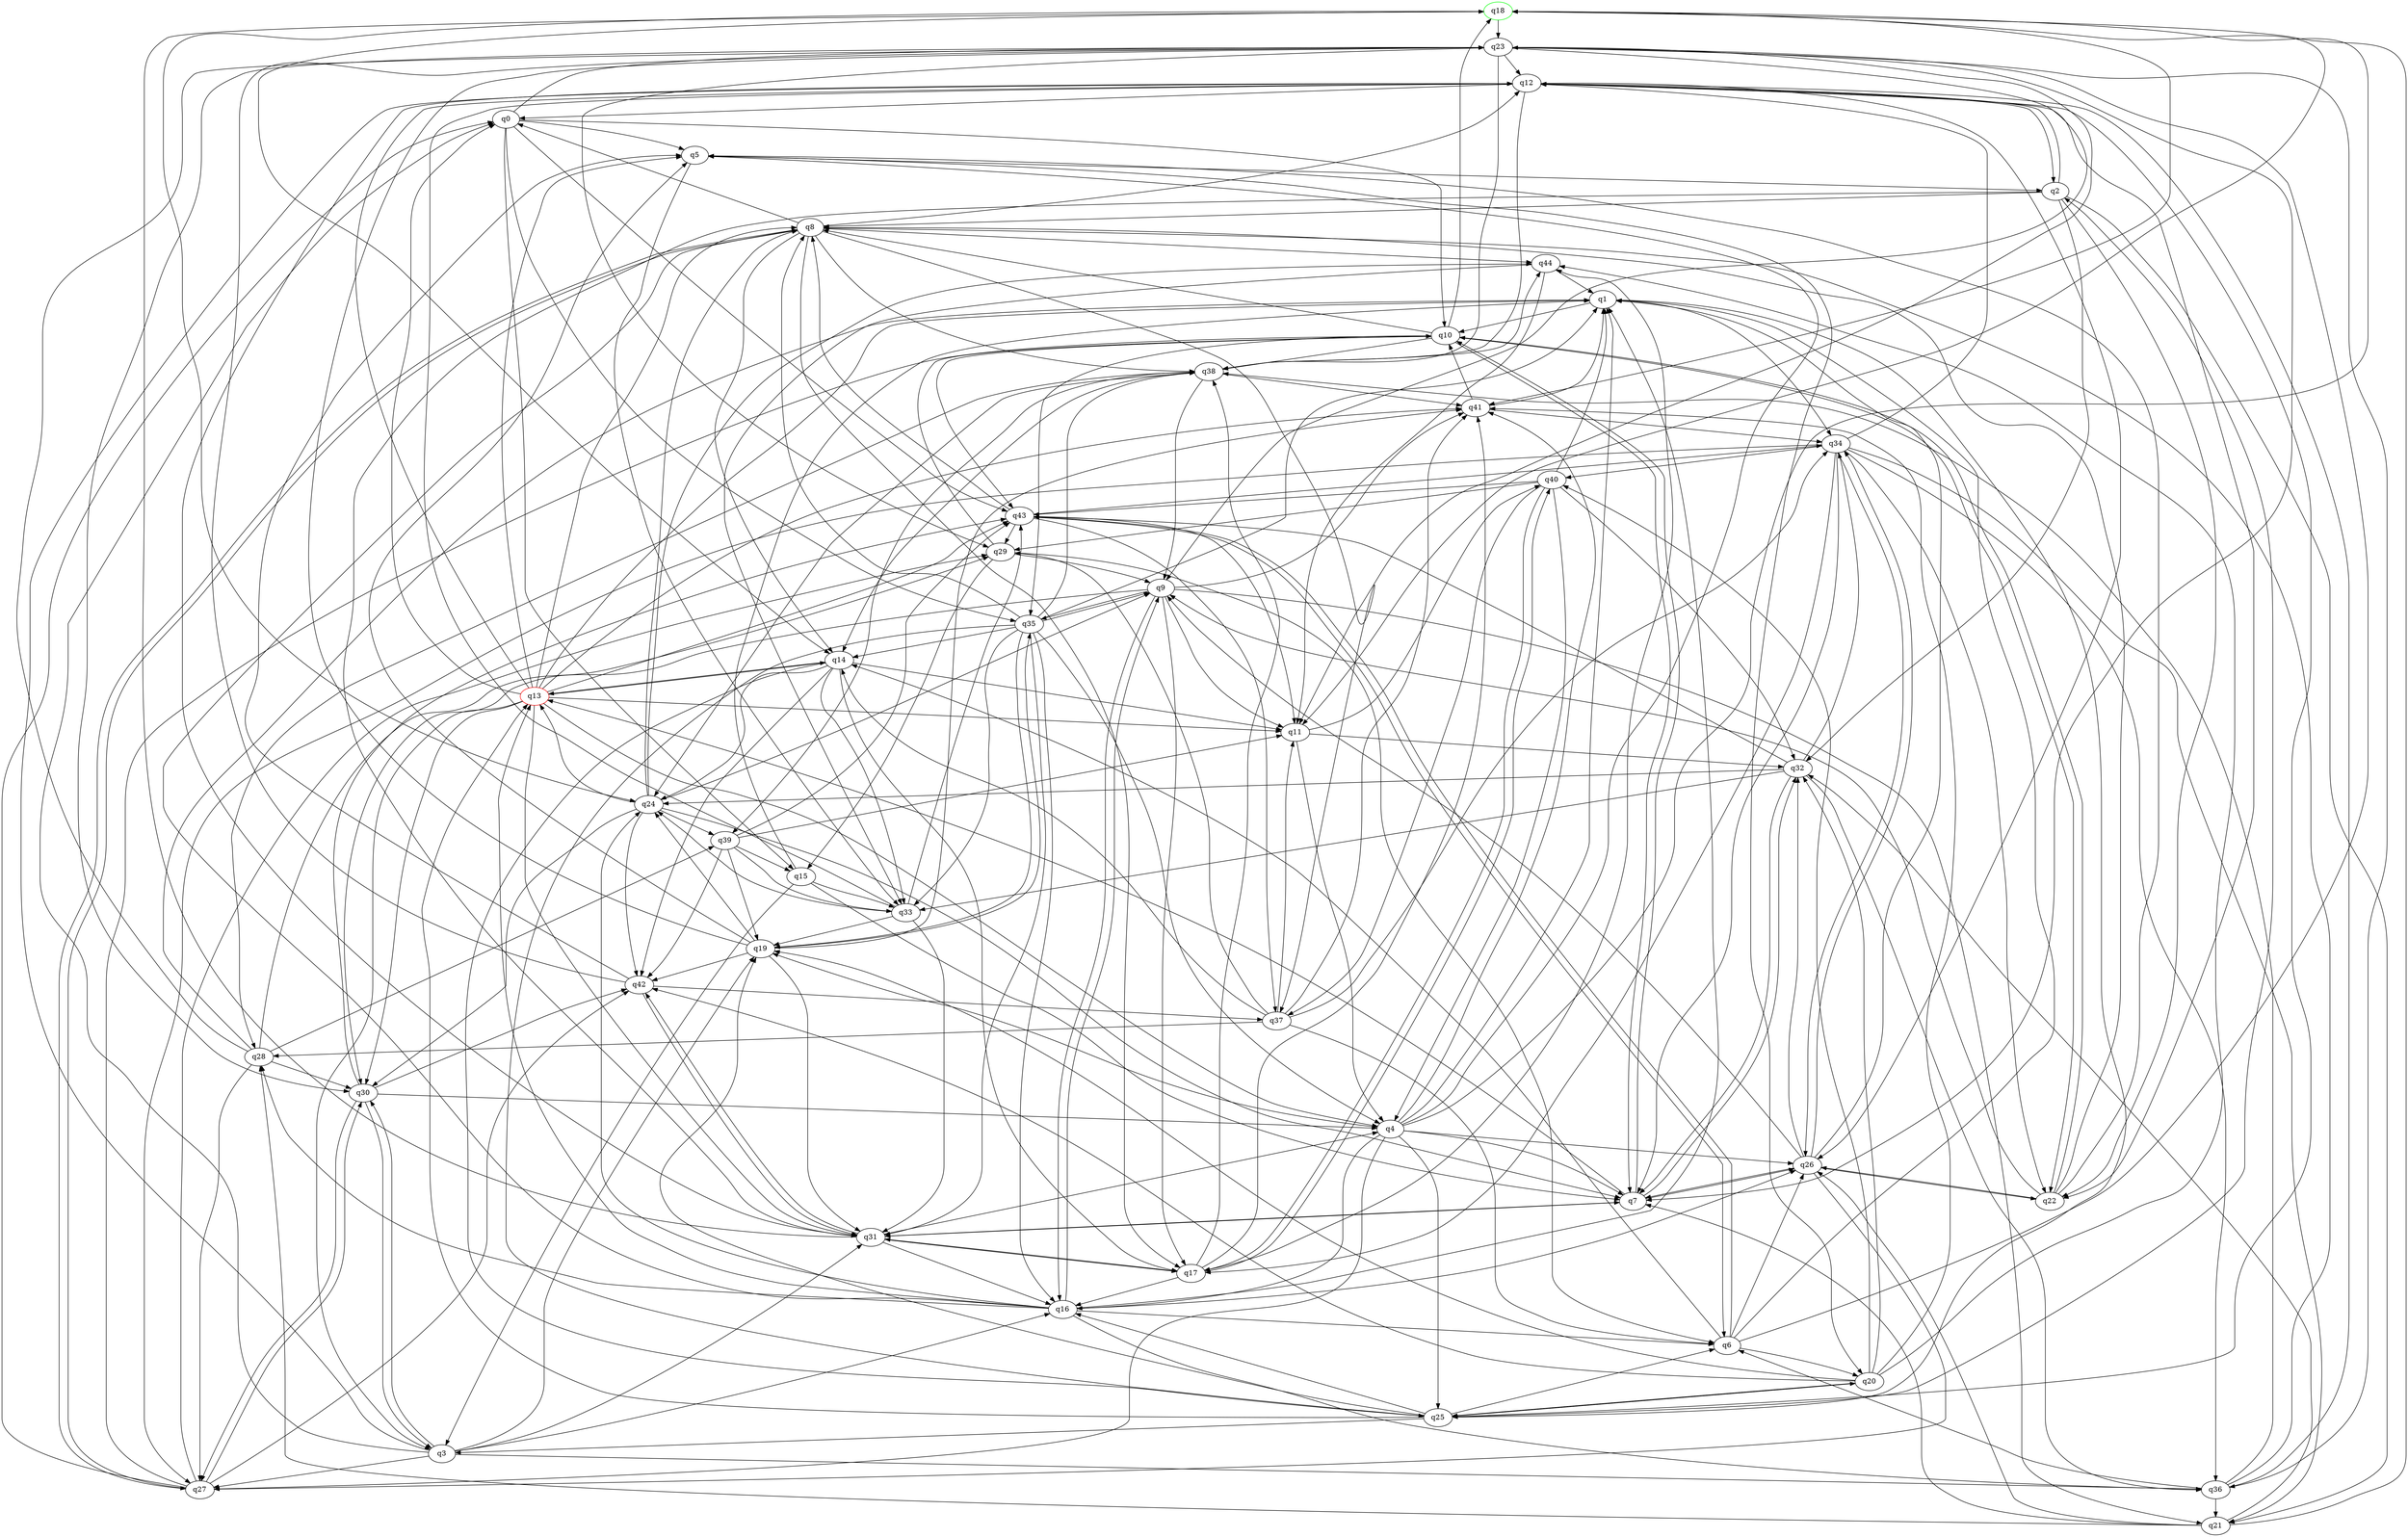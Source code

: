 digraph A{
q18 [initial=1,color=green];
q13 [final=1,color=red];
q0 -> q5;
q0 -> q10;
q0 -> q15;
q0 -> q23;
q0 -> q35;
q0 -> q43;
q1 -> q10;
q1 -> q25;
q1 -> q34;
q2 -> q8;
q2 -> q12;
q2 -> q21;
q2 -> q22;
q2 -> q31;
q2 -> q32;
q3 -> q0;
q3 -> q12;
q3 -> q16;
q3 -> q19;
q3 -> q27;
q3 -> q30;
q3 -> q31;
q3 -> q36;
q4 -> q1;
q4 -> q5;
q4 -> q7;
q4 -> q16;
q4 -> q18;
q4 -> q19;
q4 -> q25;
q4 -> q26;
q4 -> q27;
q4 -> q41;
q5 -> q2;
q5 -> q20;
q5 -> q33;
q6 -> q1;
q6 -> q14;
q6 -> q20;
q6 -> q23;
q6 -> q26;
q6 -> q43;
q7 -> q10;
q7 -> q13;
q7 -> q26;
q7 -> q31;
q7 -> q32;
q8 -> q0;
q8 -> q12;
q8 -> q14;
q8 -> q17;
q8 -> q27;
q8 -> q37;
q8 -> q38;
q8 -> q44;
q9 -> q11;
q9 -> q16;
q9 -> q17;
q9 -> q21;
q9 -> q30;
q9 -> q35;
q9 -> q41;
q10 -> q7;
q10 -> q8;
q10 -> q18;
q10 -> q22;
q10 -> q35;
q10 -> q38;
q10 -> q43;
q11 -> q4;
q11 -> q32;
q11 -> q40;
q12 -> q0;
q12 -> q2;
q12 -> q22;
q12 -> q26;
q12 -> q31;
q12 -> q38;
q13 -> q0;
q13 -> q1;
q13 -> q3;
q13 -> q4;
q13 -> q5;
q13 -> q8;
q13 -> q11;
q13 -> q12;
q13 -> q14;
q13 -> q30;
q13 -> q31;
q13 -> q41;
q13 -> q43;
q14 -> q11;
q14 -> q13;
q14 -> q17;
q14 -> q24;
q14 -> q25;
q14 -> q33;
q14 -> q42;
q15 -> q1;
q15 -> q3;
q15 -> q7;
q15 -> q33;
q16 -> q1;
q16 -> q6;
q16 -> q8;
q16 -> q9;
q16 -> q13;
q16 -> q24;
q16 -> q26;
q16 -> q28;
q16 -> q36;
q17 -> q16;
q17 -> q31;
q17 -> q38;
q17 -> q40;
q17 -> q41;
q17 -> q44;
q18 -> q11;
q18 -> q14;
q18 -> q23;
q18 -> q24;
q18 -> q41;
q19 -> q5;
q19 -> q23;
q19 -> q24;
q19 -> q31;
q19 -> q35;
q19 -> q41;
q19 -> q42;
q20 -> q19;
q20 -> q25;
q20 -> q32;
q20 -> q40;
q20 -> q41;
q20 -> q42;
q20 -> q44;
q21 -> q7;
q21 -> q18;
q21 -> q26;
q21 -> q28;
q21 -> q32;
q22 -> q5;
q22 -> q8;
q22 -> q9;
q22 -> q10;
q22 -> q26;
q23 -> q7;
q23 -> q9;
q23 -> q11;
q23 -> q12;
q23 -> q29;
q23 -> q30;
q23 -> q36;
q23 -> q38;
q24 -> q7;
q24 -> q8;
q24 -> q9;
q24 -> q13;
q24 -> q30;
q24 -> q39;
q24 -> q42;
q24 -> q44;
q25 -> q2;
q25 -> q3;
q25 -> q6;
q25 -> q12;
q25 -> q13;
q25 -> q16;
q25 -> q19;
q25 -> q20;
q26 -> q1;
q26 -> q7;
q26 -> q9;
q26 -> q22;
q26 -> q27;
q26 -> q32;
q26 -> q34;
q27 -> q0;
q27 -> q8;
q27 -> q10;
q27 -> q29;
q27 -> q30;
q27 -> q42;
q28 -> q1;
q28 -> q23;
q28 -> q27;
q28 -> q29;
q28 -> q30;
q28 -> q39;
q29 -> q6;
q29 -> q9;
q29 -> q10;
q29 -> q15;
q30 -> q3;
q30 -> q4;
q30 -> q27;
q30 -> q42;
q30 -> q43;
q31 -> q4;
q31 -> q7;
q31 -> q16;
q31 -> q17;
q31 -> q18;
q31 -> q42;
q32 -> q7;
q32 -> q24;
q32 -> q33;
q32 -> q34;
q32 -> q36;
q32 -> q43;
q33 -> q12;
q33 -> q19;
q33 -> q24;
q33 -> q31;
q33 -> q43;
q34 -> q7;
q34 -> q12;
q34 -> q17;
q34 -> q21;
q34 -> q22;
q34 -> q26;
q34 -> q27;
q34 -> q36;
q34 -> q40;
q35 -> q1;
q35 -> q4;
q35 -> q8;
q35 -> q9;
q35 -> q14;
q35 -> q16;
q35 -> q19;
q35 -> q25;
q35 -> q31;
q35 -> q33;
q35 -> q38;
q36 -> q6;
q36 -> q8;
q36 -> q12;
q36 -> q21;
q36 -> q38;
q37 -> q6;
q37 -> q11;
q37 -> q14;
q37 -> q28;
q37 -> q29;
q37 -> q34;
q37 -> q41;
q38 -> q9;
q38 -> q14;
q38 -> q24;
q38 -> q28;
q38 -> q39;
q38 -> q41;
q38 -> q44;
q39 -> q11;
q39 -> q15;
q39 -> q19;
q39 -> q33;
q39 -> q42;
q39 -> q43;
q40 -> q1;
q40 -> q4;
q40 -> q17;
q40 -> q29;
q40 -> q32;
q40 -> q37;
q40 -> q43;
q41 -> q1;
q41 -> q10;
q41 -> q34;
q42 -> q5;
q42 -> q23;
q42 -> q31;
q42 -> q37;
q43 -> q6;
q43 -> q8;
q43 -> q11;
q43 -> q29;
q43 -> q34;
q43 -> q37;
q44 -> q1;
q44 -> q11;
q44 -> q33;
}